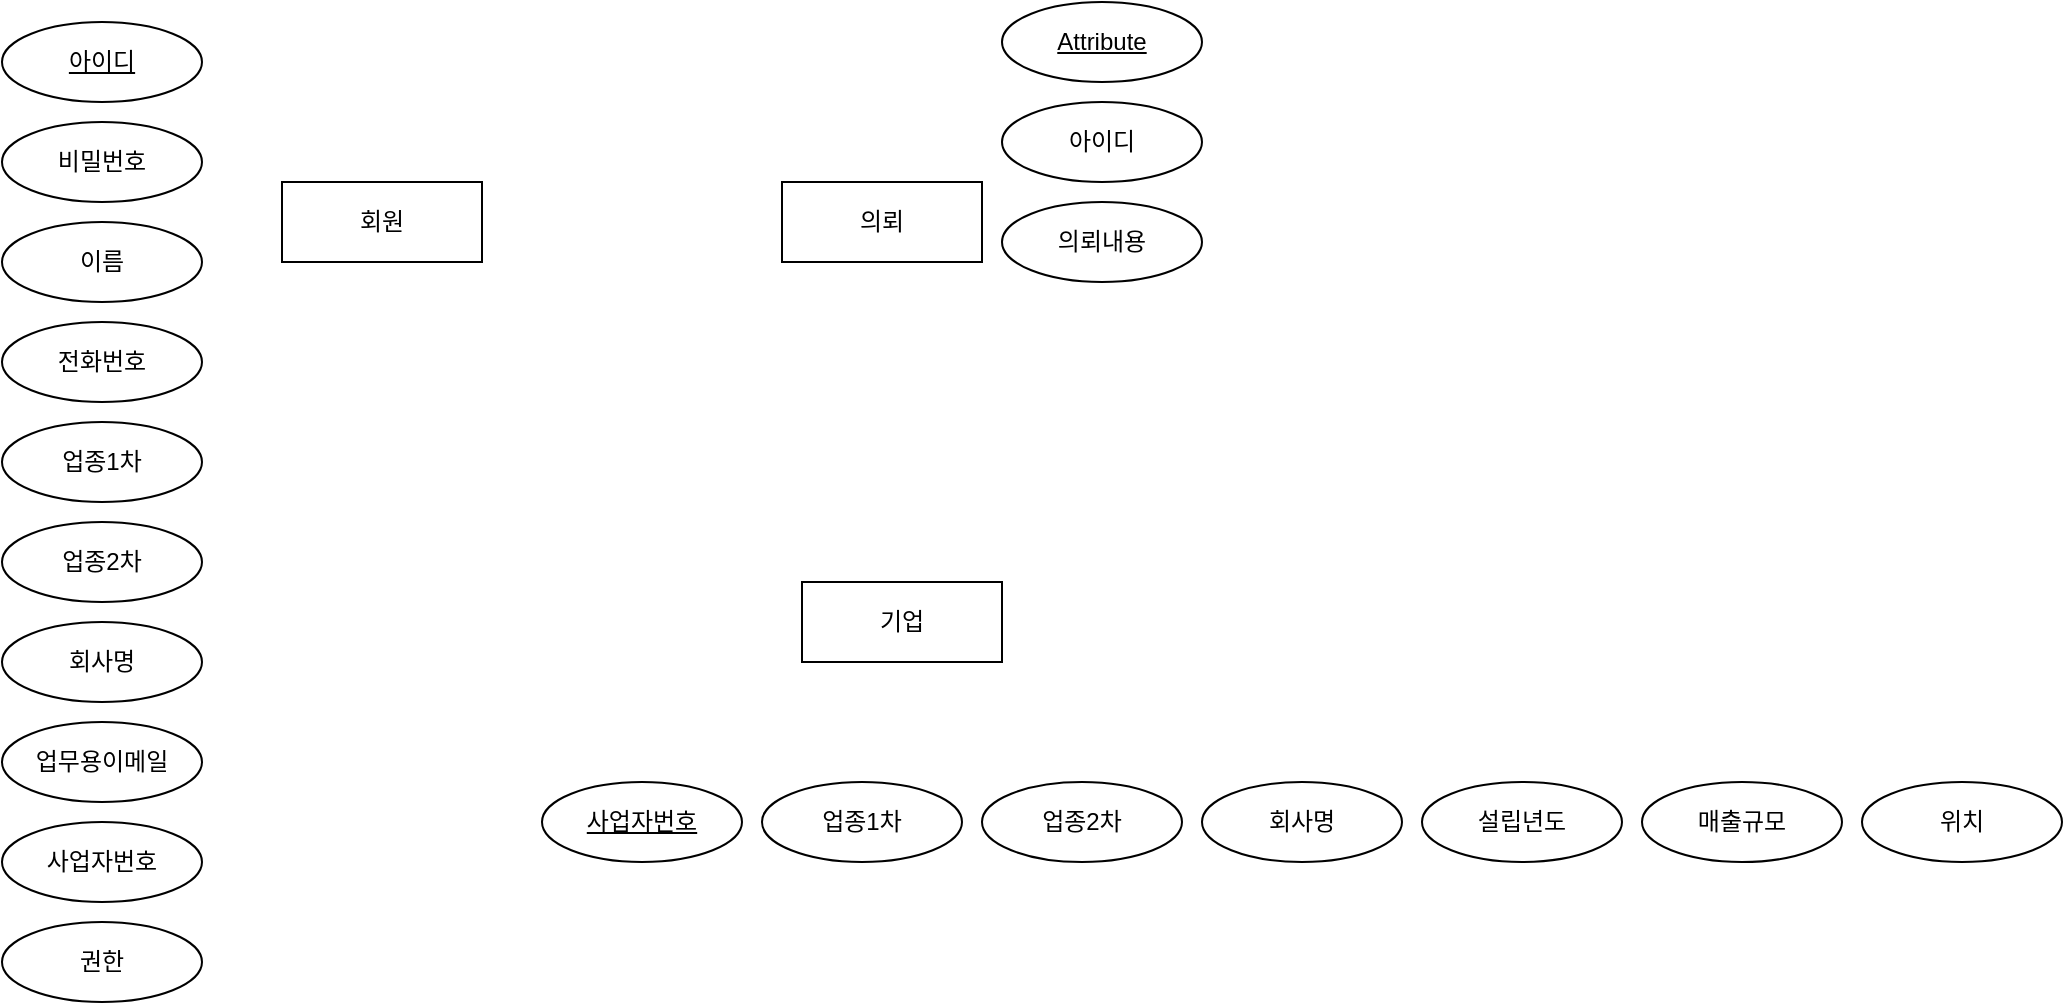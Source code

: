<mxfile version="22.0.8" type="github">
  <diagram id="R2lEEEUBdFMjLlhIrx00" name="Page-1">
    <mxGraphModel dx="1050" dy="534" grid="1" gridSize="10" guides="1" tooltips="1" connect="1" arrows="1" fold="1" page="1" pageScale="1" pageWidth="1100" pageHeight="850" math="0" shadow="0" extFonts="Permanent Marker^https://fonts.googleapis.com/css?family=Permanent+Marker">
      <root>
        <mxCell id="0" />
        <mxCell id="1" parent="0" />
        <mxCell id="2r0ZIO0Jz3gE18lx533l-1" value="회원" style="whiteSpace=wrap;html=1;align=center;" vertex="1" parent="1">
          <mxGeometry x="200" y="150" width="100" height="40" as="geometry" />
        </mxCell>
        <mxCell id="2r0ZIO0Jz3gE18lx533l-2" value="기업" style="whiteSpace=wrap;html=1;align=center;" vertex="1" parent="1">
          <mxGeometry x="460" y="350" width="100" height="40" as="geometry" />
        </mxCell>
        <mxCell id="2r0ZIO0Jz3gE18lx533l-3" value="의뢰" style="whiteSpace=wrap;html=1;align=center;" vertex="1" parent="1">
          <mxGeometry x="450" y="150" width="100" height="40" as="geometry" />
        </mxCell>
        <mxCell id="2r0ZIO0Jz3gE18lx533l-4" value="아이디" style="ellipse;whiteSpace=wrap;html=1;align=center;fontStyle=4;" vertex="1" parent="1">
          <mxGeometry x="60" y="70" width="100" height="40" as="geometry" />
        </mxCell>
        <mxCell id="2r0ZIO0Jz3gE18lx533l-5" value="Attribute" style="ellipse;whiteSpace=wrap;html=1;align=center;fontStyle=4;" vertex="1" parent="1">
          <mxGeometry x="560" y="60" width="100" height="40" as="geometry" />
        </mxCell>
        <mxCell id="2r0ZIO0Jz3gE18lx533l-6" value="사업자번호" style="ellipse;whiteSpace=wrap;html=1;align=center;fontStyle=4;" vertex="1" parent="1">
          <mxGeometry x="330" y="450" width="100" height="40" as="geometry" />
        </mxCell>
        <mxCell id="2r0ZIO0Jz3gE18lx533l-7" value="비밀번호" style="ellipse;whiteSpace=wrap;html=1;align=center;" vertex="1" parent="1">
          <mxGeometry x="60" y="120" width="100" height="40" as="geometry" />
        </mxCell>
        <mxCell id="2r0ZIO0Jz3gE18lx533l-8" value="이름" style="ellipse;whiteSpace=wrap;html=1;align=center;" vertex="1" parent="1">
          <mxGeometry x="60" y="170" width="100" height="40" as="geometry" />
        </mxCell>
        <mxCell id="2r0ZIO0Jz3gE18lx533l-9" value="업종2차" style="ellipse;whiteSpace=wrap;html=1;align=center;" vertex="1" parent="1">
          <mxGeometry x="60" y="320" width="100" height="40" as="geometry" />
        </mxCell>
        <mxCell id="2r0ZIO0Jz3gE18lx533l-10" value="업종1차" style="ellipse;whiteSpace=wrap;html=1;align=center;" vertex="1" parent="1">
          <mxGeometry x="60" y="270" width="100" height="40" as="geometry" />
        </mxCell>
        <mxCell id="2r0ZIO0Jz3gE18lx533l-11" value="전화번호" style="ellipse;whiteSpace=wrap;html=1;align=center;" vertex="1" parent="1">
          <mxGeometry x="60" y="220" width="100" height="40" as="geometry" />
        </mxCell>
        <mxCell id="2r0ZIO0Jz3gE18lx533l-12" value="회사명" style="ellipse;whiteSpace=wrap;html=1;align=center;" vertex="1" parent="1">
          <mxGeometry x="60" y="370" width="100" height="40" as="geometry" />
        </mxCell>
        <mxCell id="2r0ZIO0Jz3gE18lx533l-13" value="업무용이메일" style="ellipse;whiteSpace=wrap;html=1;align=center;" vertex="1" parent="1">
          <mxGeometry x="60" y="420" width="100" height="40" as="geometry" />
        </mxCell>
        <mxCell id="2r0ZIO0Jz3gE18lx533l-14" value="사업자번호" style="ellipse;whiteSpace=wrap;html=1;align=center;" vertex="1" parent="1">
          <mxGeometry x="60" y="470" width="100" height="40" as="geometry" />
        </mxCell>
        <mxCell id="2r0ZIO0Jz3gE18lx533l-15" value="권한" style="ellipse;whiteSpace=wrap;html=1;align=center;" vertex="1" parent="1">
          <mxGeometry x="60" y="520" width="100" height="40" as="geometry" />
        </mxCell>
        <mxCell id="2r0ZIO0Jz3gE18lx533l-18" value="업종2차" style="ellipse;whiteSpace=wrap;html=1;align=center;" vertex="1" parent="1">
          <mxGeometry x="550" y="450" width="100" height="40" as="geometry" />
        </mxCell>
        <mxCell id="2r0ZIO0Jz3gE18lx533l-19" value="업종1차" style="ellipse;whiteSpace=wrap;html=1;align=center;" vertex="1" parent="1">
          <mxGeometry x="440" y="450" width="100" height="40" as="geometry" />
        </mxCell>
        <mxCell id="2r0ZIO0Jz3gE18lx533l-20" value="회사명" style="ellipse;whiteSpace=wrap;html=1;align=center;" vertex="1" parent="1">
          <mxGeometry x="660" y="450" width="100" height="40" as="geometry" />
        </mxCell>
        <mxCell id="2r0ZIO0Jz3gE18lx533l-21" value="설립년도" style="ellipse;whiteSpace=wrap;html=1;align=center;" vertex="1" parent="1">
          <mxGeometry x="770" y="450" width="100" height="40" as="geometry" />
        </mxCell>
        <mxCell id="2r0ZIO0Jz3gE18lx533l-22" value="매출규모" style="ellipse;whiteSpace=wrap;html=1;align=center;" vertex="1" parent="1">
          <mxGeometry x="880" y="450" width="100" height="40" as="geometry" />
        </mxCell>
        <mxCell id="2r0ZIO0Jz3gE18lx533l-23" value="위치" style="ellipse;whiteSpace=wrap;html=1;align=center;" vertex="1" parent="1">
          <mxGeometry x="990" y="450" width="100" height="40" as="geometry" />
        </mxCell>
        <mxCell id="2r0ZIO0Jz3gE18lx533l-24" value="아이디" style="ellipse;whiteSpace=wrap;html=1;align=center;" vertex="1" parent="1">
          <mxGeometry x="560" y="110" width="100" height="40" as="geometry" />
        </mxCell>
        <mxCell id="2r0ZIO0Jz3gE18lx533l-25" value="의뢰내용" style="ellipse;whiteSpace=wrap;html=1;align=center;" vertex="1" parent="1">
          <mxGeometry x="560" y="160" width="100" height="40" as="geometry" />
        </mxCell>
      </root>
    </mxGraphModel>
  </diagram>
</mxfile>
